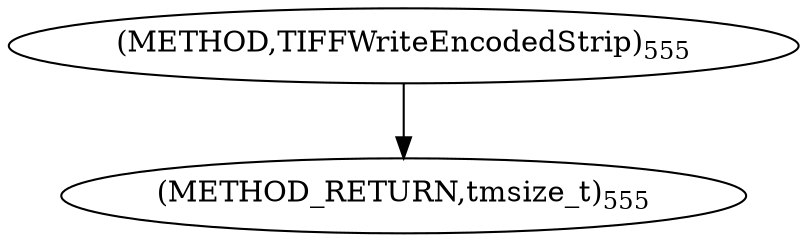 digraph "TIFFWriteEncodedStrip" {  
"9168" [label = <(METHOD,TIFFWriteEncodedStrip)<SUB>555</SUB>> ]
"9173" [label = <(METHOD_RETURN,tmsize_t)<SUB>555</SUB>> ]
  "9168" -> "9173" 
}
